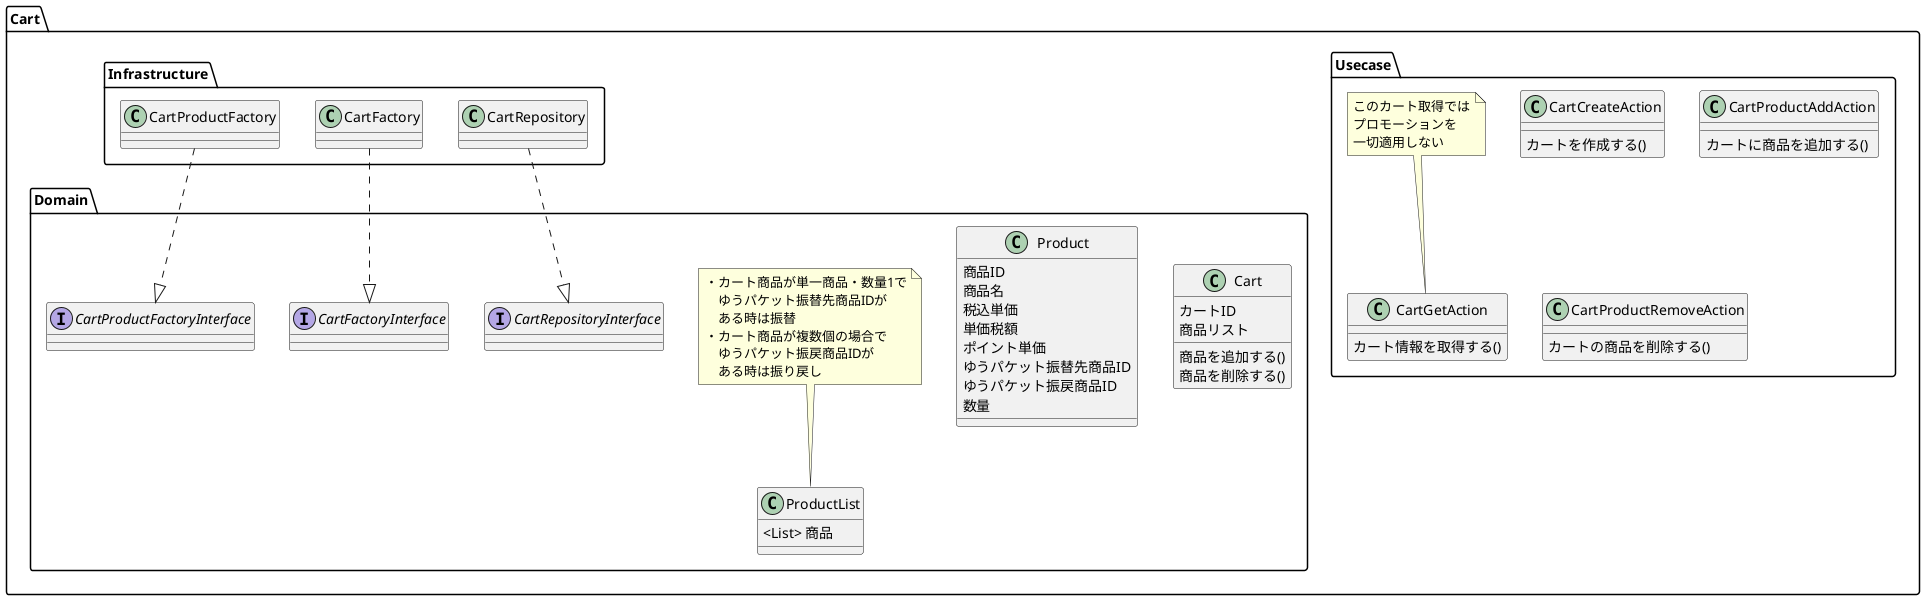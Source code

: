 @startuml practice-ec-webapi

package Cart{
    package Domain{

        class Cart{
            カートID
            商品リスト
            商品を追加する()
            商品を削除する()
        }

        class Product{
            商品ID
            商品名
            税込単価
            単価税額
            ポイント単価
            ゆうパケット振替先商品ID
            ゆうパケット振戻商品ID
            数量
        }

        class ProductList{
            <List> 商品
        }

        note top of ProductList :・カート商品が単一商品・数量1で\n　ゆうパケット振替先商品IDが\n　ある時は振替\n・カート商品が複数個の場合で\n　ゆうパケット振戻商品IDが\n　ある時は振り戻し

        interface CartRepositoryInterface{

        }

        interface CartFactoryInterface{

        }

        interface CartProductFactoryInterface{

        }
    }
    package Usecase{
        class CartCreateAction{
            カートを作成する()
        }
        class CartGetAction{
            カート情報を取得する()
        }

        note top of CartGetAction : このカート取得では\nプロモーションを\n一切適用しない

        class CartProductAddAction{
            カートに商品を追加する()
        }
        class CartProductRemoveAction{
            カートの商品を削除する()
        }

    }

    package Infrastructure{
        class CartRepository{

        }
        class CartFactory{

        }
        class CartProductFactory{

        }

        CartRepository  ..|> CartRepositoryInterface
        CartFactory ..|> CartFactoryInterface
        CartProductFactory ..|> CartProductFactoryInterface
    }
}
   

@enduml